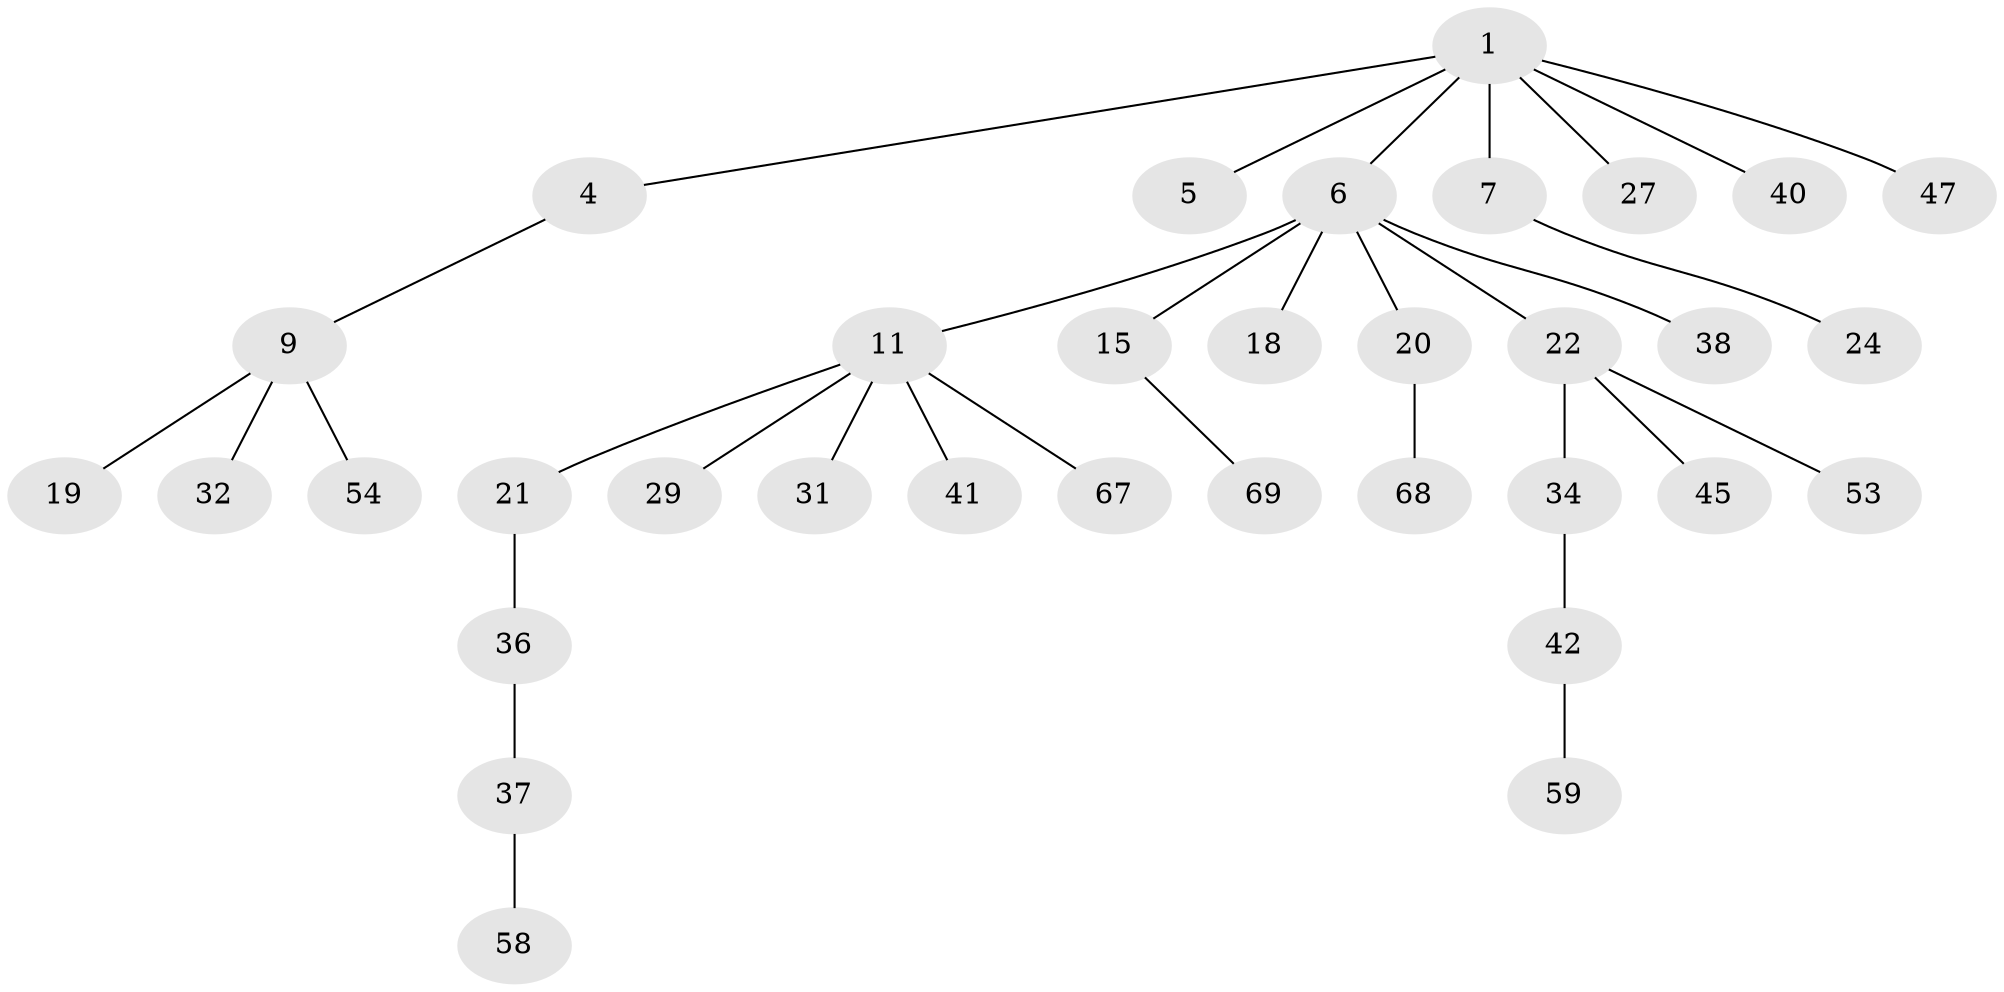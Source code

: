 // original degree distribution, {2: 0.2753623188405797, 7: 0.014492753623188406, 4: 0.057971014492753624, 6: 0.028985507246376812, 3: 0.14492753623188406, 1: 0.4782608695652174}
// Generated by graph-tools (version 1.1) at 2025/19/03/04/25 18:19:03]
// undirected, 34 vertices, 33 edges
graph export_dot {
graph [start="1"]
  node [color=gray90,style=filled];
  1 [super="+2+3"];
  4;
  5 [super="+33+57+62"];
  6 [super="+10+30+12+8"];
  7 [super="+43+17"];
  9 [super="+61+13"];
  11 [super="+14+16"];
  15 [super="+66"];
  18 [super="+39"];
  19;
  20 [super="+63"];
  21;
  22 [super="+23+26"];
  24 [super="+56"];
  27;
  29 [super="+60+52"];
  31 [super="+35"];
  32 [super="+64"];
  34;
  36 [super="+48"];
  37;
  38;
  40 [super="+65"];
  41 [super="+51+50"];
  42;
  45;
  47;
  53;
  54;
  58;
  59;
  67;
  68;
  69;
  1 -- 4;
  1 -- 5;
  1 -- 6;
  1 -- 7;
  1 -- 40;
  1 -- 27;
  1 -- 47;
  4 -- 9;
  6 -- 15;
  6 -- 11;
  6 -- 18;
  6 -- 20;
  6 -- 38;
  6 -- 22;
  7 -- 24;
  9 -- 19;
  9 -- 32;
  9 -- 54;
  11 -- 21;
  11 -- 41;
  11 -- 67;
  11 -- 29;
  11 -- 31;
  15 -- 69;
  20 -- 68;
  21 -- 36;
  22 -- 34;
  22 -- 45;
  22 -- 53;
  34 -- 42;
  36 -- 37;
  37 -- 58;
  42 -- 59;
}
